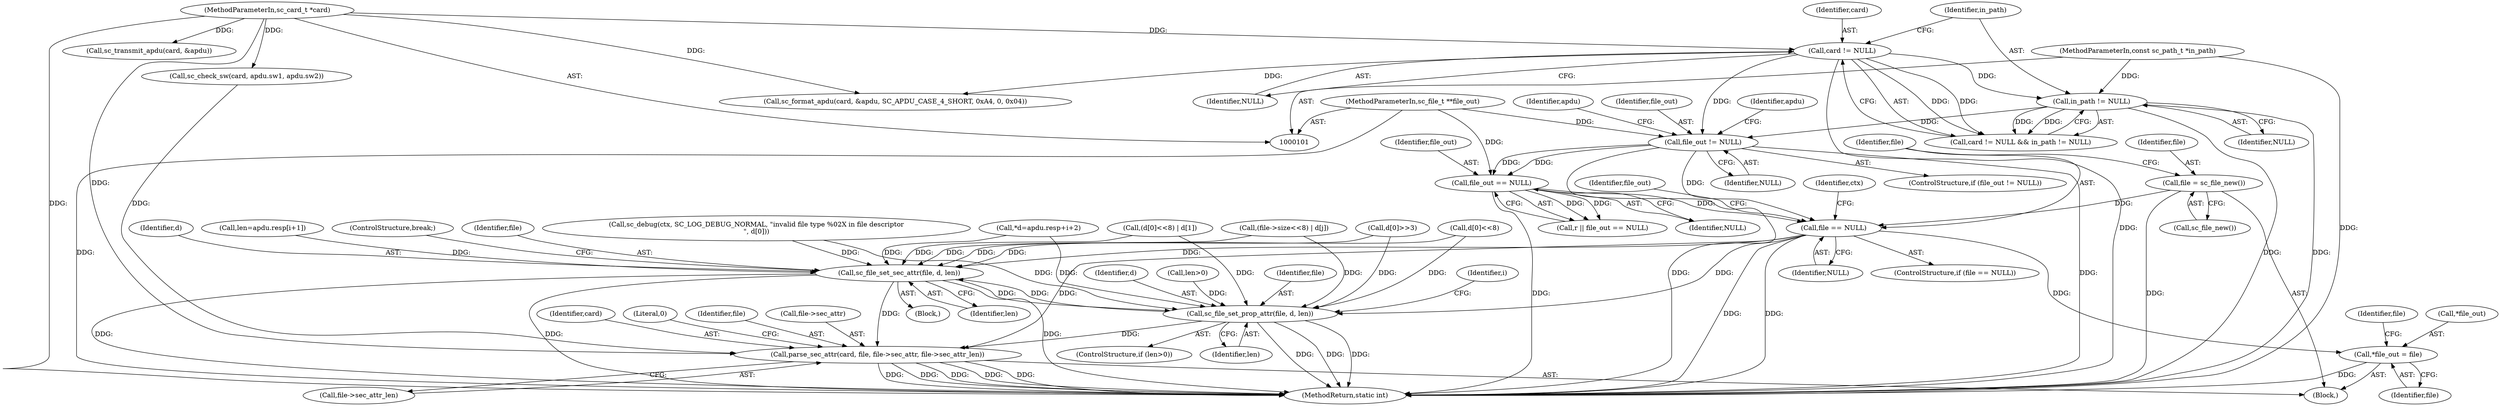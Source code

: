 digraph "0_OpenSC_360e95d45ac4123255a4c796db96337f332160ad#diff-d643a0fa169471dbf2912f4866dc49c5_3@pointer" {
"1000365" [label="(Call,file == NULL)"];
"1000361" [label="(Call,file = sc_file_new())"];
"1000326" [label="(Call,file_out == NULL)"];
"1000255" [label="(Call,file_out != NULL)"];
"1000104" [label="(MethodParameterIn,sc_file_t **file_out)"];
"1000123" [label="(Call,card != NULL)"];
"1000102" [label="(MethodParameterIn,sc_card_t *card)"];
"1000126" [label="(Call,in_path != NULL)"];
"1000103" [label="(MethodParameterIn,const sc_path_t *in_path)"];
"1000372" [label="(Call,*file_out = file)"];
"1000577" [label="(Call,sc_file_set_sec_attr(file, d, len))"];
"1000587" [label="(Call,sc_file_set_prop_attr(file, d, len))"];
"1000596" [label="(Call,parse_sec_attr(card, file, file->sec_attr, file->sec_attr_len))"];
"1000361" [label="(Call,file = sc_file_new())"];
"1000255" [label="(Call,file_out != NULL)"];
"1000596" [label="(Call,parse_sec_attr(card, file, file->sec_attr, file->sec_attr_len))"];
"1000124" [label="(Identifier,card)"];
"1000529" [label="(Call,sc_debug(ctx, SC_LOG_DEBUG_NORMAL, \"invalid file type %02X in file descriptor\n\", d[0]))"];
"1000452" [label="(Block,)"];
"1000580" [label="(Identifier,len)"];
"1000378" [label="(Identifier,file)"];
"1000254" [label="(ControlStructure,if (file_out != NULL))"];
"1000598" [label="(Identifier,file)"];
"1000599" [label="(Call,file->sec_attr)"];
"1000128" [label="(Identifier,NULL)"];
"1000279" [label="(Identifier,apdu)"];
"1000366" [label="(Identifier,file)"];
"1000372" [label="(Call,*file_out = file)"];
"1000589" [label="(Identifier,d)"];
"1000584" [label="(Call,len>0)"];
"1000507" [label="(Call,d[0]>>3)"];
"1000597" [label="(Identifier,card)"];
"1000324" [label="(Call,r || file_out == NULL)"];
"1000367" [label="(Identifier,NULL)"];
"1000123" [label="(Call,card != NULL)"];
"1000581" [label="(ControlStructure,break;)"];
"1000125" [label="(Identifier,NULL)"];
"1000583" [label="(ControlStructure,if (len>0))"];
"1000257" [label="(Identifier,NULL)"];
"1000578" [label="(Identifier,file)"];
"1000261" [label="(Identifier,apdu)"];
"1000105" [label="(Block,)"];
"1000256" [label="(Identifier,file_out)"];
"1000315" [label="(Call,sc_check_sw(card, apdu.sw1, apdu.sw2))"];
"1000441" [label="(Call,*d=apdu.resp+i+2)"];
"1000327" [label="(Identifier,file_out)"];
"1000369" [label="(Identifier,ctx)"];
"1000606" [label="(Literal,0)"];
"1000547" [label="(Call,d[0]<<8)"];
"1000127" [label="(Identifier,in_path)"];
"1000126" [label="(Call,in_path != NULL)"];
"1000410" [label="(Identifier,i)"];
"1000364" [label="(ControlStructure,if (file == NULL))"];
"1000588" [label="(Identifier,file)"];
"1000587" [label="(Call,sc_file_set_prop_attr(file, d, len))"];
"1000374" [label="(Identifier,file_out)"];
"1000577" [label="(Call,sc_file_set_sec_attr(file, d, len))"];
"1000328" [label="(Identifier,NULL)"];
"1000363" [label="(Call,sc_file_new())"];
"1000375" [label="(Identifier,file)"];
"1000103" [label="(MethodParameterIn,const sc_path_t *in_path)"];
"1000546" [label="(Call,(d[0]<<8) | d[1])"];
"1000590" [label="(Identifier,len)"];
"1000579" [label="(Identifier,d)"];
"1000473" [label="(Call,(file->size<<8) | d[j])"];
"1000326" [label="(Call,file_out == NULL)"];
"1000373" [label="(Call,*file_out)"];
"1000362" [label="(Identifier,file)"];
"1000607" [label="(MethodReturn,static int)"];
"1000102" [label="(MethodParameterIn,sc_card_t *card)"];
"1000304" [label="(Call,sc_transmit_apdu(card, &apdu))"];
"1000365" [label="(Call,file == NULL)"];
"1000122" [label="(Call,card != NULL && in_path != NULL)"];
"1000147" [label="(Call,sc_format_apdu(card, &apdu, SC_APDU_CASE_4_SHORT, 0xA4, 0, 0x04))"];
"1000602" [label="(Call,file->sec_attr_len)"];
"1000104" [label="(MethodParameterIn,sc_file_t **file_out)"];
"1000423" [label="(Call,len=apdu.resp[i+1])"];
"1000365" -> "1000364"  [label="AST: "];
"1000365" -> "1000367"  [label="CFG: "];
"1000366" -> "1000365"  [label="AST: "];
"1000367" -> "1000365"  [label="AST: "];
"1000369" -> "1000365"  [label="CFG: "];
"1000374" -> "1000365"  [label="CFG: "];
"1000365" -> "1000607"  [label="DDG: "];
"1000365" -> "1000607"  [label="DDG: "];
"1000361" -> "1000365"  [label="DDG: "];
"1000326" -> "1000365"  [label="DDG: "];
"1000255" -> "1000365"  [label="DDG: "];
"1000365" -> "1000372"  [label="DDG: "];
"1000365" -> "1000577"  [label="DDG: "];
"1000365" -> "1000587"  [label="DDG: "];
"1000365" -> "1000596"  [label="DDG: "];
"1000361" -> "1000105"  [label="AST: "];
"1000361" -> "1000363"  [label="CFG: "];
"1000362" -> "1000361"  [label="AST: "];
"1000363" -> "1000361"  [label="AST: "];
"1000366" -> "1000361"  [label="CFG: "];
"1000361" -> "1000607"  [label="DDG: "];
"1000326" -> "1000324"  [label="AST: "];
"1000326" -> "1000328"  [label="CFG: "];
"1000327" -> "1000326"  [label="AST: "];
"1000328" -> "1000326"  [label="AST: "];
"1000324" -> "1000326"  [label="CFG: "];
"1000326" -> "1000607"  [label="DDG: "];
"1000326" -> "1000324"  [label="DDG: "];
"1000326" -> "1000324"  [label="DDG: "];
"1000255" -> "1000326"  [label="DDG: "];
"1000255" -> "1000326"  [label="DDG: "];
"1000104" -> "1000326"  [label="DDG: "];
"1000255" -> "1000254"  [label="AST: "];
"1000255" -> "1000257"  [label="CFG: "];
"1000256" -> "1000255"  [label="AST: "];
"1000257" -> "1000255"  [label="AST: "];
"1000261" -> "1000255"  [label="CFG: "];
"1000279" -> "1000255"  [label="CFG: "];
"1000255" -> "1000607"  [label="DDG: "];
"1000255" -> "1000607"  [label="DDG: "];
"1000104" -> "1000255"  [label="DDG: "];
"1000123" -> "1000255"  [label="DDG: "];
"1000126" -> "1000255"  [label="DDG: "];
"1000104" -> "1000101"  [label="AST: "];
"1000104" -> "1000607"  [label="DDG: "];
"1000123" -> "1000122"  [label="AST: "];
"1000123" -> "1000125"  [label="CFG: "];
"1000124" -> "1000123"  [label="AST: "];
"1000125" -> "1000123"  [label="AST: "];
"1000127" -> "1000123"  [label="CFG: "];
"1000122" -> "1000123"  [label="CFG: "];
"1000123" -> "1000607"  [label="DDG: "];
"1000123" -> "1000122"  [label="DDG: "];
"1000123" -> "1000122"  [label="DDG: "];
"1000102" -> "1000123"  [label="DDG: "];
"1000123" -> "1000126"  [label="DDG: "];
"1000123" -> "1000147"  [label="DDG: "];
"1000102" -> "1000101"  [label="AST: "];
"1000102" -> "1000607"  [label="DDG: "];
"1000102" -> "1000147"  [label="DDG: "];
"1000102" -> "1000304"  [label="DDG: "];
"1000102" -> "1000315"  [label="DDG: "];
"1000102" -> "1000596"  [label="DDG: "];
"1000126" -> "1000122"  [label="AST: "];
"1000126" -> "1000128"  [label="CFG: "];
"1000127" -> "1000126"  [label="AST: "];
"1000128" -> "1000126"  [label="AST: "];
"1000122" -> "1000126"  [label="CFG: "];
"1000126" -> "1000607"  [label="DDG: "];
"1000126" -> "1000607"  [label="DDG: "];
"1000126" -> "1000122"  [label="DDG: "];
"1000126" -> "1000122"  [label="DDG: "];
"1000103" -> "1000126"  [label="DDG: "];
"1000103" -> "1000101"  [label="AST: "];
"1000103" -> "1000607"  [label="DDG: "];
"1000372" -> "1000105"  [label="AST: "];
"1000372" -> "1000375"  [label="CFG: "];
"1000373" -> "1000372"  [label="AST: "];
"1000375" -> "1000372"  [label="AST: "];
"1000378" -> "1000372"  [label="CFG: "];
"1000372" -> "1000607"  [label="DDG: "];
"1000577" -> "1000452"  [label="AST: "];
"1000577" -> "1000580"  [label="CFG: "];
"1000578" -> "1000577"  [label="AST: "];
"1000579" -> "1000577"  [label="AST: "];
"1000580" -> "1000577"  [label="AST: "];
"1000581" -> "1000577"  [label="CFG: "];
"1000577" -> "1000607"  [label="DDG: "];
"1000577" -> "1000607"  [label="DDG: "];
"1000577" -> "1000607"  [label="DDG: "];
"1000587" -> "1000577"  [label="DDG: "];
"1000473" -> "1000577"  [label="DDG: "];
"1000546" -> "1000577"  [label="DDG: "];
"1000507" -> "1000577"  [label="DDG: "];
"1000529" -> "1000577"  [label="DDG: "];
"1000441" -> "1000577"  [label="DDG: "];
"1000547" -> "1000577"  [label="DDG: "];
"1000423" -> "1000577"  [label="DDG: "];
"1000577" -> "1000587"  [label="DDG: "];
"1000577" -> "1000596"  [label="DDG: "];
"1000587" -> "1000583"  [label="AST: "];
"1000587" -> "1000590"  [label="CFG: "];
"1000588" -> "1000587"  [label="AST: "];
"1000589" -> "1000587"  [label="AST: "];
"1000590" -> "1000587"  [label="AST: "];
"1000410" -> "1000587"  [label="CFG: "];
"1000587" -> "1000607"  [label="DDG: "];
"1000587" -> "1000607"  [label="DDG: "];
"1000587" -> "1000607"  [label="DDG: "];
"1000473" -> "1000587"  [label="DDG: "];
"1000546" -> "1000587"  [label="DDG: "];
"1000507" -> "1000587"  [label="DDG: "];
"1000529" -> "1000587"  [label="DDG: "];
"1000441" -> "1000587"  [label="DDG: "];
"1000547" -> "1000587"  [label="DDG: "];
"1000584" -> "1000587"  [label="DDG: "];
"1000587" -> "1000596"  [label="DDG: "];
"1000596" -> "1000105"  [label="AST: "];
"1000596" -> "1000602"  [label="CFG: "];
"1000597" -> "1000596"  [label="AST: "];
"1000598" -> "1000596"  [label="AST: "];
"1000599" -> "1000596"  [label="AST: "];
"1000602" -> "1000596"  [label="AST: "];
"1000606" -> "1000596"  [label="CFG: "];
"1000596" -> "1000607"  [label="DDG: "];
"1000596" -> "1000607"  [label="DDG: "];
"1000596" -> "1000607"  [label="DDG: "];
"1000596" -> "1000607"  [label="DDG: "];
"1000596" -> "1000607"  [label="DDG: "];
"1000315" -> "1000596"  [label="DDG: "];
}
